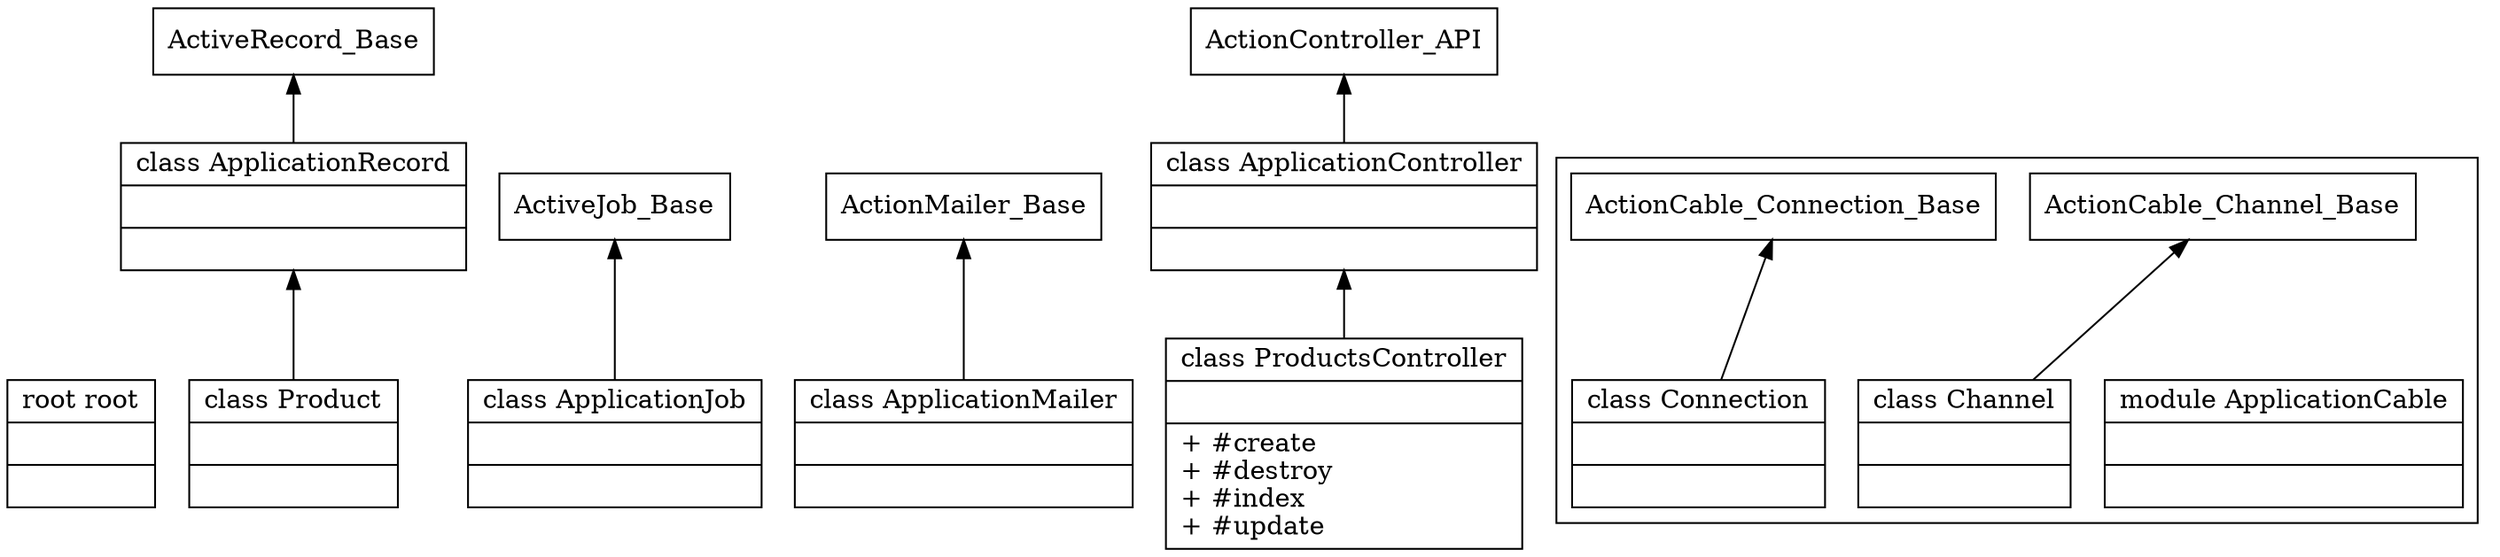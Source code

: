 digraph yard {
  graph [rankdir=BT rank=sink outputMode=nodesfirst packMode="graph" splines=true];
  node [shape=record rank=sink rankType=sink];
  Root [label="{root root||}" rank=sink];
  Product [label="{class Product||}" rank=sink];
  subgraph cluster_Product {
    label = "Product"; labelloc=b;
  }
  Product -> ApplicationRecord;
  ApplicationJob [label="{class ApplicationJob||}" rank=sink];
  subgraph cluster_ApplicationJob {
    label = "ApplicationJob"; labelloc=b;
  }
  ApplicationJob -> ActiveJob_Base;
  ApplicationRecord [label="{class ApplicationRecord||}" rank=sink];
  subgraph cluster_ApplicationRecord {
    label = "ApplicationRecord"; labelloc=b;
  }
  ApplicationRecord -> ActiveRecord_Base;
  ApplicationMailer [label="{class ApplicationMailer||}" rank=sink];
  subgraph cluster_ApplicationMailer {
    label = "ApplicationMailer"; labelloc=b;
  }
  ApplicationMailer -> ActionMailer_Base;
  ProductsController [label="{class ProductsController||+ \#create\l+ \#destroy\l+ \#index\l+ \#update\l}" rank=sink];
  subgraph cluster_ProductsController {
    label = "ProductsController"; labelloc=b;
  }
  ProductsController -> ApplicationController;
  ApplicationController [label="{class ApplicationController||}" rank=sink];
  subgraph cluster_ApplicationController {
    label = "ApplicationController"; labelloc=b;
  }
  ApplicationController -> ActionController_API;
  subgraph cluster_ {
    label = ""; labelloc=b;
    ApplicationCable [label="{module ApplicationCable||}" rank=sink];
    ApplicationCable_Channel [label="{class Channel||}" rank=sink];
    subgraph cluster_ApplicationCable_Channel {
      label = "Channel"; labelloc=b;
    }
    ApplicationCable_Channel -> ActionCable_Channel_Base;
    ApplicationCable_Connection [label="{class Connection||}" rank=sink];
    subgraph cluster_ApplicationCable_Connection {
      label = "Connection"; labelloc=b;
    }
    ApplicationCable_Connection -> ActionCable_Connection_Base;
    subgraph cluster_ApplicationCable {
      label = "ApplicationCable"; labelloc=b;
    }
  }
}
